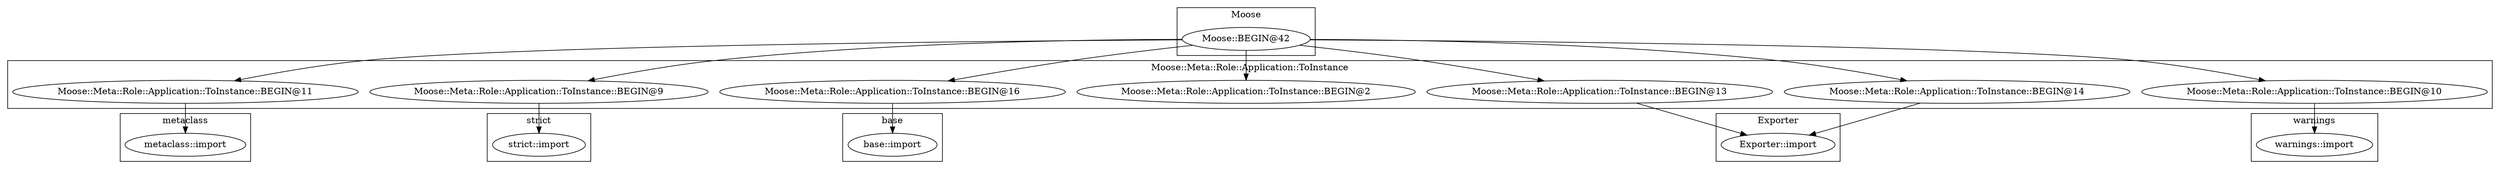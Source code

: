 digraph {
graph [overlap=false]
subgraph cluster_Moose_Meta_Role_Application_ToInstance {
	label="Moose::Meta::Role::Application::ToInstance";
	"Moose::Meta::Role::Application::ToInstance::BEGIN@11";
	"Moose::Meta::Role::Application::ToInstance::BEGIN@9";
	"Moose::Meta::Role::Application::ToInstance::BEGIN@16";
	"Moose::Meta::Role::Application::ToInstance::BEGIN@2";
	"Moose::Meta::Role::Application::ToInstance::BEGIN@14";
	"Moose::Meta::Role::Application::ToInstance::BEGIN@10";
	"Moose::Meta::Role::Application::ToInstance::BEGIN@13";
}
subgraph cluster_Moose {
	label="Moose";
	"Moose::BEGIN@42";
}
subgraph cluster_metaclass {
	label="metaclass";
	"metaclass::import";
}
subgraph cluster_base {
	label="base";
	"base::import";
}
subgraph cluster_Exporter {
	label="Exporter";
	"Exporter::import";
}
subgraph cluster_warnings {
	label="warnings";
	"warnings::import";
}
subgraph cluster_strict {
	label="strict";
	"strict::import";
}
"Moose::BEGIN@42" -> "Moose::Meta::Role::Application::ToInstance::BEGIN@9";
"Moose::BEGIN@42" -> "Moose::Meta::Role::Application::ToInstance::BEGIN@10";
"Moose::Meta::Role::Application::ToInstance::BEGIN@13" -> "Exporter::import";
"Moose::Meta::Role::Application::ToInstance::BEGIN@14" -> "Exporter::import";
"Moose::BEGIN@42" -> "Moose::Meta::Role::Application::ToInstance::BEGIN@16";
"Moose::Meta::Role::Application::ToInstance::BEGIN@11" -> "metaclass::import";
"Moose::BEGIN@42" -> "Moose::Meta::Role::Application::ToInstance::BEGIN@2";
"Moose::Meta::Role::Application::ToInstance::BEGIN@16" -> "base::import";
"Moose::Meta::Role::Application::ToInstance::BEGIN@10" -> "warnings::import";
"Moose::Meta::Role::Application::ToInstance::BEGIN@9" -> "strict::import";
"Moose::BEGIN@42" -> "Moose::Meta::Role::Application::ToInstance::BEGIN@13";
"Moose::BEGIN@42" -> "Moose::Meta::Role::Application::ToInstance::BEGIN@14";
"Moose::BEGIN@42" -> "Moose::Meta::Role::Application::ToInstance::BEGIN@11";
}
